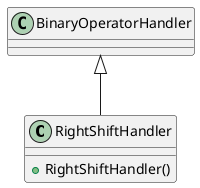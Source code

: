 @startuml
class RightShiftHandler {
    + RightShiftHandler()
}
BinaryOperatorHandler <|-- RightShiftHandler
@enduml
